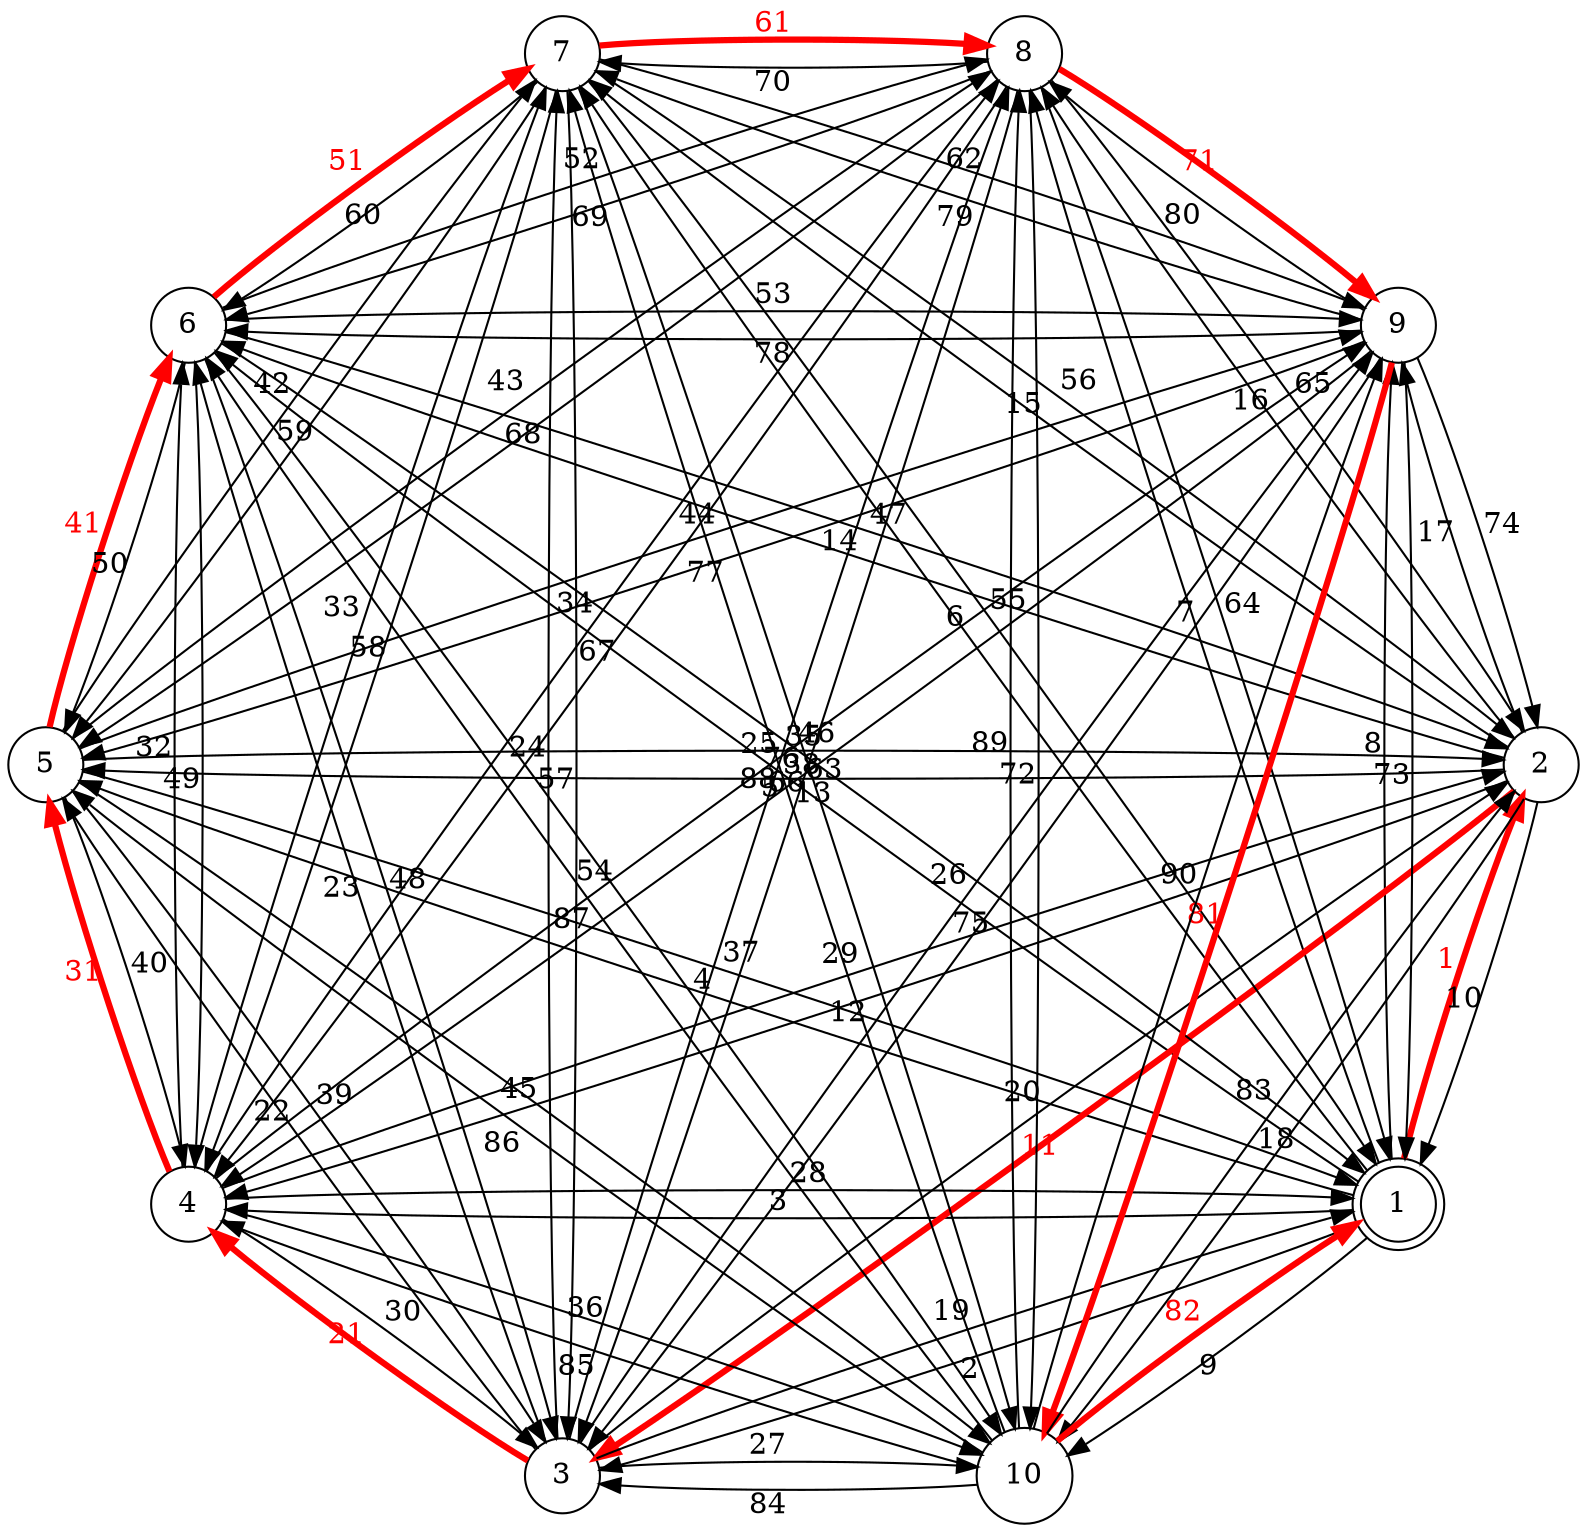 digraph {
	graph [layout=circo, overlap=scale, splines=true, mindist=2.5]
	node [shape=circle]
	1 [peripheries=2]
	1 -> 2 [label=1, color=red, penwidth=3.0, fontcolor=red]
	1 -> 3 [label=2]
	1 -> 4 [label=3]
	1 -> 5 [label=4]
	1 -> 6 [label=5]
	1 -> 7 [label=6]
	1 -> 8 [label=7]
	1 -> 9 [label=8]
	1 -> 10 [label=9]
	2 -> 1 [label=10]
	2 -> 3 [label=11, color=red, penwidth=3.0, fontcolor=red]
	2 -> 4 [label=12]
	2 -> 5 [label=13]
	2 -> 6 [label=14]
	2 -> 7 [label=15]
	2 -> 8 [label=16]
	2 -> 9 [label=17]
	2 -> 10 [label=18]
	3 -> 1 [label=19]
	3 -> 2 [label=20]
	3 -> 4 [label=21, color=red, penwidth=3.0, fontcolor=red]
	3 -> 5 [label=22]
	3 -> 6 [label=23]
	3 -> 7 [label=24]
	3 -> 8 [label=25]
	3 -> 9 [label=26]
	3 -> 10 [label=27]
	4 -> 1 [label=28]
	4 -> 2 [label=29]
	4 -> 3 [label=30]
	4 -> 5 [label=31, color=red, penwidth=3.0, fontcolor=red]
	4 -> 6 [label=32]
	4 -> 7 [label=33]
	4 -> 8 [label=34]
	4 -> 9 [label=35]
	4 -> 10 [label=36]
	5 -> 1 [label=37]
	5 -> 2 [label=38]
	5 -> 3 [label=39]
	5 -> 4 [label=40]
	5 -> 6 [label=41, color=red, penwidth=3.0, fontcolor=red]
	5 -> 7 [label=42]
	5 -> 8 [label=43]
	5 -> 9 [label=44]
	5 -> 10 [label=45]
	6 -> 1 [label=46]
	6 -> 2 [label=47]
	6 -> 3 [label=48]
	6 -> 4 [label=49]
	6 -> 5 [label=50]
	6 -> 7 [label=51, color=red, penwidth=3.0, fontcolor=red]
	6 -> 8 [label=52]
	6 -> 9 [label=53]
	6 -> 10 [label=54]
	7 -> 1 [label=55]
	7 -> 2 [label=56]
	7 -> 3 [label=57]
	7 -> 4 [label=58]
	7 -> 5 [label=59]
	7 -> 6 [label=60]
	7 -> 8 [label=61, color=red, penwidth=3.0, fontcolor=red]
	7 -> 9 [label=62]
	7 -> 10 [label=63]
	8 -> 1 [label=64]
	8 -> 2 [label=65]
	8 -> 3 [label=66]
	8 -> 4 [label=67]
	8 -> 5 [label=68]
	8 -> 6 [label=69]
	8 -> 7 [label=70]
	8 -> 9 [label=71, color=red, penwidth=3.0, fontcolor=red]
	8 -> 10 [label=72]
	9 -> 1 [label=73]
	9 -> 2 [label=74]
	9 -> 3 [label=75]
	9 -> 4 [label=76]
	9 -> 5 [label=77]
	9 -> 6 [label=78]
	9 -> 7 [label=79]
	9 -> 8 [label=80]
	9 -> 10 [label=81, color=red, penwidth=3.0, fontcolor=red]
	10 -> 1 [label=82, color=red, penwidth=3.0, fontcolor=red]
	10 -> 2 [label=83]
	10 -> 3 [label=84]
	10 -> 4 [label=85]
	10 -> 5 [label=86]
	10 -> 6 [label=87]
	10 -> 7 [label=88]
	10 -> 8 [label=89]
	10 -> 9 [label=90]
}